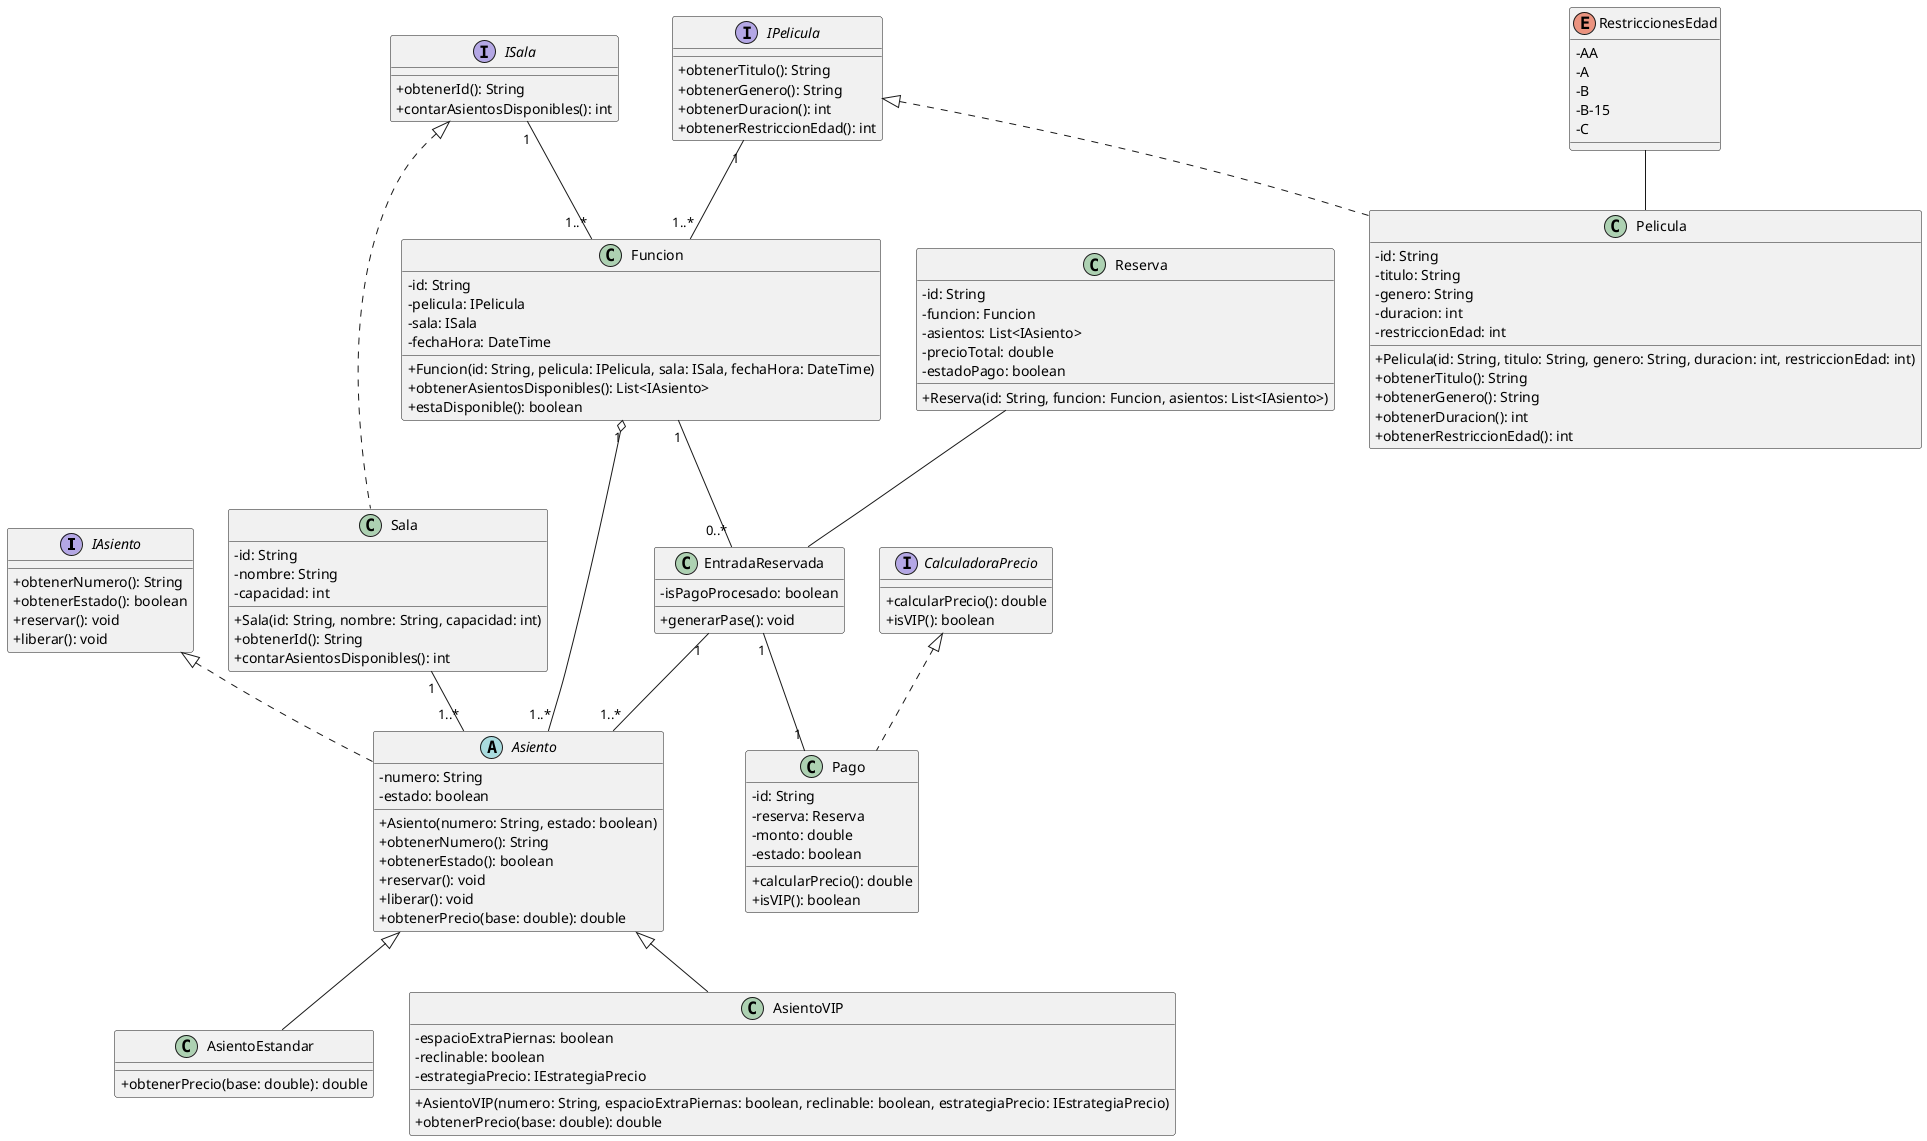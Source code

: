 @startuml
skinparam classAttributeIconSize 0



interface IAsiento {
  + obtenerNumero(): String
  + obtenerEstado(): boolean
  + reservar(): void
  + liberar(): void
}

interface IPelicula {
  + obtenerTitulo(): String
  + obtenerGenero(): String
  + obtenerDuracion(): int
  + obtenerRestriccionEdad(): int
}

interface ISala {
  + obtenerId(): String
  + contarAsientosDisponibles(): int
}

class Pelicula implements IPelicula {
  - id: String
  - titulo: String
  - genero: String
  - duracion: int
  - restriccionEdad: int

  + Pelicula(id: String, titulo: String, genero: String, duracion: int, restriccionEdad: int)
  + obtenerTitulo(): String
  + obtenerGenero(): String
  + obtenerDuracion(): int
  + obtenerRestriccionEdad(): int
}

class Sala implements ISala {
  - id: String
  - nombre: String
  - capacidad: int

  + Sala(id: String, nombre: String, capacidad: int)
  + obtenerId(): String
  + contarAsientosDisponibles(): int
}

abstract class Asiento implements IAsiento {
  - numero: String
  - estado: boolean

  + Asiento(numero: String, estado: boolean)
  + obtenerNumero(): String
  + obtenerEstado(): boolean
  + reservar(): void
  + liberar(): void
  + obtenerPrecio(base: double): double

}

class AsientoEstandar extends Asiento {
  + obtenerPrecio(base: double): double
}

class AsientoVIP extends Asiento {
  - espacioExtraPiernas: boolean
  - reclinable: boolean
  - estrategiaPrecio: IEstrategiaPrecio

  + AsientoVIP(numero: String, espacioExtraPiernas: boolean, reclinable: boolean, estrategiaPrecio: IEstrategiaPrecio)
  + obtenerPrecio(base: double): double
}

class Funcion {
  - id: String
  - pelicula: IPelicula
  - sala: ISala
  - fechaHora: DateTime

  + Funcion(id: String, pelicula: IPelicula, sala: ISala, fechaHora: DateTime)
  + obtenerAsientosDisponibles(): List<IAsiento>
  + estaDisponible(): boolean
}

enum RestriccionesEdad{
- AA
- A
- B
- B-15
-C
}
class Reserva {
  - id: String
  - funcion: Funcion
  - asientos: List<IAsiento>
  - precioTotal: double
  - estadoPago: boolean

  + Reserva(id: String, funcion: Funcion, asientos: List<IAsiento>)
}

class Pago implements CalculadoraPrecio{
  - id: String
  - reserva: Reserva
  - monto: double
  - estado: boolean

  + calcularPrecio(): double
  + isVIP(): boolean
}

class EntradaReservada{

  - isPagoProcesado: boolean
  + generarPase(): void

}
interface CalculadoraPrecio{
    + calcularPrecio(): double
    + isVIP(): boolean
}



IPelicula "1" -- "1..*" Funcion
ISala "1" -- "1..*" Funcion
Sala "1" -- "1..*" Asiento
Funcion "1" o-- "1..*" Asiento
Funcion "1" -- "0..*" EntradaReservada
EntradaReservada "1" -- "1" Pago
EntradaReservada "1" -- "1..*" Asiento
Reserva -- EntradaReservada
RestriccionesEdad -- Pelicula
@enduml
